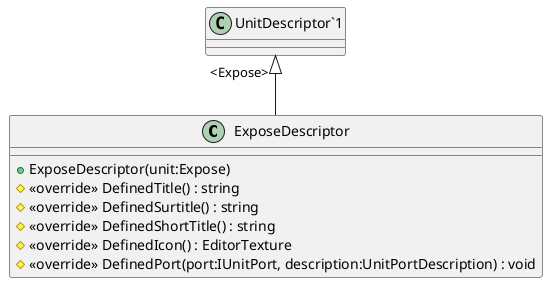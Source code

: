 @startuml
class ExposeDescriptor {
    + ExposeDescriptor(unit:Expose)
    # <<override>> DefinedTitle() : string
    # <<override>> DefinedSurtitle() : string
    # <<override>> DefinedShortTitle() : string
    # <<override>> DefinedIcon() : EditorTexture
    # <<override>> DefinedPort(port:IUnitPort, description:UnitPortDescription) : void
}
"UnitDescriptor`1" "<Expose>" <|-- ExposeDescriptor
@enduml
